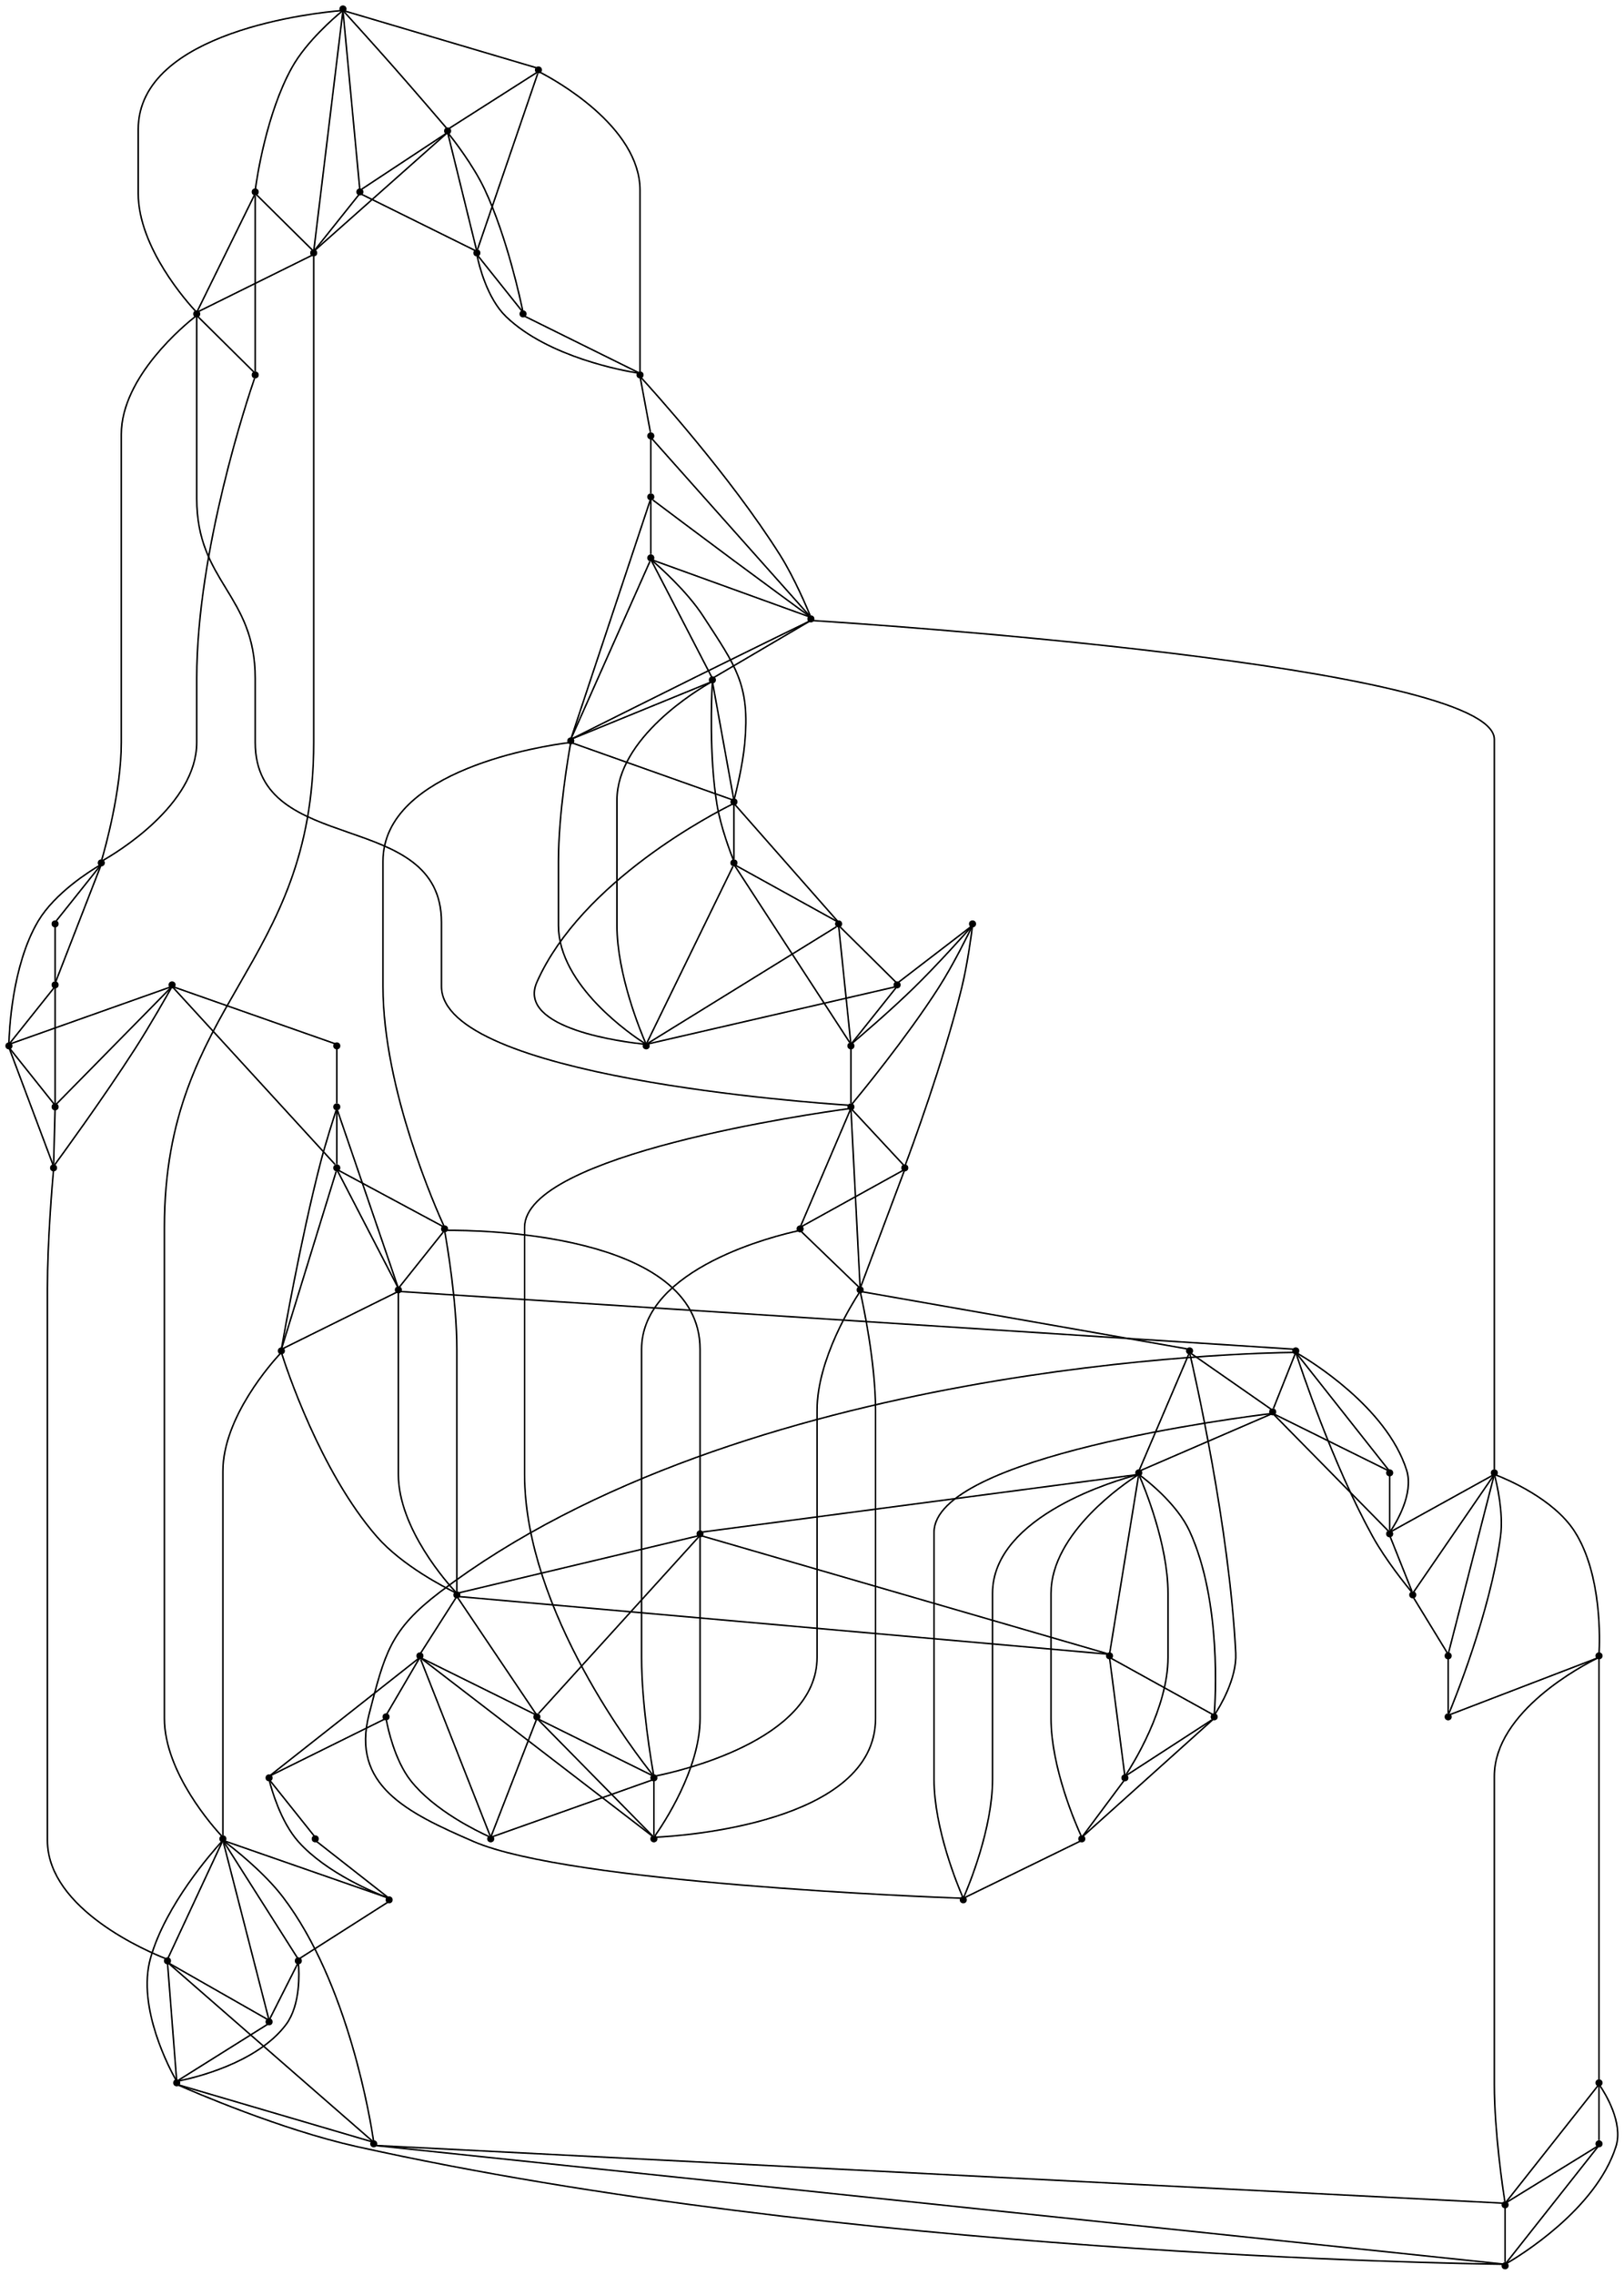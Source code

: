 graph {
  node [shape=point,comment="{\"directed\":false,\"doi\":\"10.1007/11618058_3\",\"figure\":\"5 (16)\"}"]

  v0 [pos="1220.9135401526164,1895.1460471520045"]
  v1 [pos="1217.6108602834302,1910.4606897403023"]
  v2 [pos="1226.6770939316862,1868.473111666165"]
  v3 [pos="1224.222515443314,1860.1730933556182"]
  v4 [pos="1217.4462254723837,1854.1794410118682"]
  v5 [pos="1211.2180187136628,1853.5126955081246"]
  v6 [pos="1201.1494140625,1855.5128048627794"]
  v7 [pos="1210.3261991279069,1937.137694236559"]
  v8 [pos="1179.685015443314,1947.1460929283717"]
  v9 [pos="1202.070453306686,1961.5751853355982"]
  v10 [pos="1175.4593250363373,1855.4669331281602"]
  v11 [pos="1196.8820085392442,1979.0919572879097"]
  v12 [pos="1187.628184047965,1866.7210847903511"]
  v13 [pos="1194.2440361555232,2002.9544145633004"]
  v14 [pos="1181.631254542151,1991.123194572252"]
  v15 [pos="1159.143754542151,1881.7106198041856"]
  v16 [pos="1182.8075445130814,2026.4231950808785"]
  v17 [pos="1178.0785383357559,2039.318969922187"]
  v18 [pos="1174.5142805232558,1901.1481236188831"]
  v19 [pos="1176.471934047965,1887.4044369428575"]
  v20 [pos="1169.2133130450582,2059.6586178510606"]
  v21 [pos="1155.6326262718023,2058.2825293907745"]
  v22 [pos="1150.397347383721,2060.2533609439156"]
  v23 [pos="1109.6490870276161,1924.6211320925972"]
  v24 [pos="1004.8191905886628,2003.3981910118682"]
  v25 [pos="1169.784288699128,1915.6710893679879"]
  v26 [pos="1167.7577988735466,1930.2961300580919"]
  v27 [pos="1162.3338799055232,1946.464851575019"]
  v28 [pos="1050.9131858648257,1827.9231340457218"]
  v29 [pos="1155.903520167151,1962.8648073245308"]
  v30 [pos="1162.5860147165697,2065.739753918769"]
  v31 [pos="1145.549586664244,1978.5418779422066"]
  v32 [pos="1153.8364598473836,2063.000292655748"]
  v33 [pos="1140.1006131904069,1994.450182792467"]
  v34 [pos="1148.616792332849,2042.2315230736356"]
  v35 [pos="1111.1952171148255,1916.283539013984"]
  v36 [pos="955.8402866097383,1886.7355933556178"]
  v37 [pos="1131.3885764898255,2009.727282401842"]
  v38 [pos="1129.5340343386629,2017.74196135692"]
  v39 [pos="1103.9042923328489,2047.6064633100452"]
  v40 [pos="1039.8340706758722,2072.419034517727"]
  v41 [pos="1125.1270167151163,1974.2564470340035"]
  v42 [pos="1120.766801417151,2023.7585336734078"]
  v43 [pos="1110.7847429142441,2031.3294043907742"]
  v44 [pos="1096.7331395348838,1959.757545666816"]
  v45 [pos="1084.6694903706396,2055.7606966067574"]
  v46 [pos="1081.9262763444767,1877.3336361616075"]
  v47 [pos="1089.1900799418604,1895.6627478966336"]
  v48 [pos="1059.856499818314,2042.2501833010933"]
  v49 [pos="1076.797161155523,1870.4033484825711"]
  v50 [pos="1062.769563045058,2073.2419282962105"]
  v51 [pos="1014.5501953124999,2029.1231742272003"]
  v52 [pos="1059.900265715843,1849.035703218899"]
  v53 [pos="1052.3196879542152,2079.108519431871"]
  v54 [pos="1048.0126498909883,1838.400263664049"]
  v55 [pos="1040.8404955486917,2087.6897762983263"]
  v56 [pos="1043.8264489462208,2083.133533673408"]
  v57 [pos="970.3898959847384,1893.4293698041859"]
  v58 [pos="1022.2099427688954,1825.63253549429"]
  v59 [pos="1033.8214662063954,2086.441861666165"]
  v60 [pos="1009.4679937318314,1825.2482047447784"]
  v61 [pos="1002.7125613190407,1822.9065210391304"]
  v62 [pos="1027.715129905523,2082.41481291942"]
  v63 [pos="1011.3631381722385,2052.4398119021675"]
  v64 [pos="1015.6878860828488,2064.9835855532906"]
  v65 [pos="982.9526480741279,1840.298202710273"]
  v66 [pos="989.4559297783429,2026.2940040001495"]
  v67 [pos="966.9048714571221,1997.4086076785347"]
  v68 [pos="974.4427166606105,1846.4877397586129"]
  v69 [pos="943.8505609556687,1969.646035707913"]
  v70 [pos="953.7201285428779,1984.3147864708521"]
  v71 [pos="950.7049554869186,1872.5418677696805"]
  v72 [pos="934.437363735465,1896.5647966433785"]
  v73 [pos="931.9556640625,1956.5440129011097"]
  v74 [pos="925.0428938045059,1916.6533421247423"]
  v75 [pos="927.8382040334302,1903.964800712389"]
  v76 [pos="926.1306027434593,1942.4294104942899"]
  v77 [pos="923.2560910247092,1929.1751812665882"]

  v0 -- v1 [id="-1",pos="1220.9135401526164,1895.1460471520045 1217.6108602834302,1910.4606897403023 1217.6108602834302,1910.4606897403023 1217.6108602834302,1910.4606897403023"]
  v77 -- v74 [id="-2",pos="923.2560910247092,1929.1751812665882 925.0428938045059,1916.6533421247423 925.0428938045059,1916.6533421247423 925.0428938045059,1916.6533421247423"]
  v74 -- v75 [id="-4",pos="925.0428938045059,1916.6533421247423 927.8382040334302,1903.964800712389 927.8382040334302,1903.964800712389 927.8382040334302,1903.964800712389"]
  v74 -- v72 [id="-8",pos="925.0428938045059,1916.6533421247423 934.437363735465,1896.5647966433785 934.437363735465,1896.5647966433785 934.437363735465,1896.5647966433785"]
  v77 -- v76 [id="-12",pos="923.2560910247092,1929.1751812665882 926.1306027434593,1942.4294104942899 926.1306027434593,1942.4294104942899 926.1306027434593,1942.4294104942899"]
  v76 -- v73 [id="-14",pos="926.1306027434593,1942.4294104942899 931.9556640625,1956.5440129011097 931.9556640625,1956.5440129011097 931.9556640625,1956.5440129011097"]
  v77 -- v69 [id="-17",pos="923.2560910247092,1929.1751812665882 943.8505609556687,1969.646035707913 943.8505609556687,1969.646035707913 943.8505609556687,1969.646035707913"]
  v75 -- v72 [id="-24",pos="927.8382040334302,1903.964800712389 934.437363735465,1896.5647966433785 934.437363735465,1896.5647966433785 934.437363735465,1896.5647966433785"]
  v74 -- v76 [id="-25",pos="925.0428938045059,1916.6533421247423 926.1306027434593,1942.4294104942899 926.1306027434593,1942.4294104942899 926.1306027434593,1942.4294104942899"]
  v74 -- v73 [id="-28",pos="925.0428938045059,1916.6533421247423 931.9556640625,1956.5440129011097 931.9556640625,1956.5440129011097 931.9556640625,1956.5440129011097"]
  v74 -- v36 [id="-32",pos="925.0428938045059,1916.6533421247423 955.8402866097383,1886.7355933556178 955.8402866097383,1886.7355933556178 955.8402866097383,1886.7355933556178"]
  v76 -- v69 [id="-45",pos="926.1306027434593,1942.4294104942899 943.8505609556687,1969.646035707913 943.8505609556687,1969.646035707913 943.8505609556687,1969.646035707913"]
  v69 -- v70 [id="-47",pos="943.8505609556687,1969.646035707913 953.7201285428779,1984.3147864708521 953.7201285428779,1984.3147864708521 953.7201285428779,1984.3147864708521"]
  v75 -- v76 [id="-51",pos="927.8382040334302,1903.964800712389 926.1306027434593,1942.4294104942899 926.1306027434593,1942.4294104942899 926.1306027434593,1942.4294104942899"]
  v72 -- v71 [id="-53",pos="934.437363735465,1896.5647966433785 950.7049554869186,1872.5418677696805 950.7049554869186,1872.5418677696805 950.7049554869186,1872.5418677696805"]
  v75 -- v36 [id="-55",pos="927.8382040334302,1903.964800712389 955.8402866097383,1886.7355933556178 955.8402866097383,1886.7355933556178 955.8402866097383,1886.7355933556178"]
  v73 -- v69 [id="-72",pos="931.9556640625,1956.5440129011097 943.8505609556687,1969.646035707913 943.8505609556687,1969.646035707913 943.8505609556687,1969.646035707913"]
  v70 -- v67 [id="-77",pos="953.7201285428779,1984.3147864708521 966.9048714571221,1997.4086076785347 966.9048714571221,1997.4086076785347 966.9048714571221,1997.4086076785347"]
  v72 -- v77 [id="-80",pos="934.437363735465,1896.5647966433785 923.2560910247092,1929.1751812665882 923.2560910247092,1929.1751812665882 923.2560910247092,1929.1751812665882"]
  v72 -- v36 [id="-83",pos="934.437363735465,1896.5647966433785 955.8402866097383,1886.7355933556178 955.8402866097383,1886.7355933556178 955.8402866097383,1886.7355933556178"]
  v72 -- v57 [id="-84",pos="934.437363735465,1896.5647966433785 970.3898959847384,1893.4293698041859 970.3898959847384,1893.4293698041859 970.3898959847384,1893.4293698041859"]
  v69 -- v24 [id="-100",pos="943.8505609556687,1969.646035707913 1004.8191905886628,2003.3981910118682 1004.8191905886628,2003.3981910118682 1004.8191905886628,2003.3981910118682"]
  v71 -- v68 [id="-107",pos="950.7049554869186,1872.5418677696805 974.4427166606105,1846.4877397586129 974.4427166606105,1846.4877397586129 974.4427166606105,1846.4877397586129"]
  v71 -- v36 [id="-109",pos="950.7049554869186,1872.5418677696805 955.8402866097383,1886.7355933556178 955.8402866097383,1886.7355933556178 955.8402866097383,1886.7355933556178"]
  v68 -- v65 [id="-111",pos="974.4427166606105,1846.4877397586129 982.9526480741279,1840.298202710273 982.9526480741279,1840.298202710273 982.9526480741279,1840.298202710273"]
  v71 -- v57 [id="-118",pos="950.7049554869186,1872.5418677696805 970.3898959847384,1893.4293698041859 970.3898959847384,1893.4293698041859 970.3898959847384,1893.4293698041859"]
  v67 -- v66 [id="-133",pos="966.9048714571221,1997.4086076785347 989.4559297783429,2026.2940040001495 989.4559297783429,2026.2940040001495 989.4559297783429,2026.2940040001495"]
  v70 -- v24 [id="-137",pos="953.7201285428779,1984.3147864708521 1004.8191905886628,2003.3981910118682 1004.8191905886628,2003.3981910118682 1004.8191905886628,2003.3981910118682"]
  v36 -- v57 [id="-139",pos="955.8402866097383,1886.7355933556178 970.3898959847384,1893.4293698041859 970.3898959847384,1893.4293698041859 970.3898959847384,1893.4293698041859"]
  v36 -- v15 [id="-140",pos="955.8402866097383,1886.7355933556178 1159.143754542151,1881.7106198041856 1159.143754542151,1881.7106198041856 1159.143754542151,1881.7106198041856"]
  v67 -- v51 [id="-159",pos="966.9048714571221,1997.4086076785347 1014.5501953124999,2029.1231742272003 1014.5501953124999,2029.1231742272003 1014.5501953124999,2029.1231742272003"]
  v67 -- v24 [id="-161",pos="966.9048714571221,1997.4086076785347 1004.8191905886628,2003.3981910118682 1004.8191905886628,2003.3981910118682 1004.8191905886628,2003.3981910118682"]
  v57 -- v68 [id="-163",pos="970.3898959847384,1893.4293698041859 974.4427166606105,1846.4877397586129 974.4427166606105,1846.4877397586129 974.4427166606105,1846.4877397586129"]
  v57 -- v65 [id="-164",pos="970.3898959847384,1893.4293698041859 982.9526480741279,1840.298202710273 982.9526480741279,1840.298202710273 982.9526480741279,1840.298202710273"]
  v57 -- v48 [id="-168",pos="970.3898959847384,1893.4293698041859 1059.856499818314,2042.2501833010933 1059.856499818314,2042.2501833010933 1059.856499818314,2042.2501833010933"]
  v65 -- v61 [id="-174",pos="982.9526480741279,1840.298202710273 1002.7125613190407,1822.9065210391304 1002.7125613190407,1822.9065210391304 1002.7125613190407,1822.9065210391304"]
  v65 -- v60 [id="-177",pos="982.9526480741279,1840.298202710273 1009.4679937318314,1825.2482047447784 1009.4679937318314,1825.2482047447784 1009.4679937318314,1825.2482047447784"]
  v65 -- v58 [id="-190",pos="982.9526480741279,1840.298202710273 1022.2099427688954,1825.63253549429 1022.2099427688954,1825.63253549429 1022.2099427688954,1825.63253549429"]
  v66 -- v24 [id="-199",pos="989.4559297783429,2026.2940040001495 1004.8191905886628,2003.3981910118682 1004.8191905886628,2003.3981910118682 1004.8191905886628,2003.3981910118682"]
  v66 -- v64 [id="-203",pos="989.4559297783429,2026.2940040001495 1015.6878860828488,2064.9835855532906 1015.6878860828488,2064.9835855532906 1015.6878860828488,2064.9835855532906"]
  v66 -- v63 [id="-204",pos="989.4559297783429,2026.2940040001495 1011.3631381722385,2052.4398119021675 1011.3631381722385,2052.4398119021675 1011.3631381722385,2052.4398119021675"]
  v66 -- v51 [id="-206",pos="989.4559297783429,2026.2940040001495 1014.5501953124999,2029.1231742272003 1014.5501953124999,2029.1231742272003 1014.5501953124999,2029.1231742272003"]
  v61 -- v60 [id="-224",pos="1002.7125613190407,1822.9065210391304 1009.4679937318314,1825.2482047447784 1009.4679937318314,1825.2482047447784 1009.4679937318314,1825.2482047447784"]
  v60 -- v58 [id="-226",pos="1009.4679937318314,1825.2482047447784 1022.2099427688954,1825.63253549429 1022.2099427688954,1825.63253549429 1022.2099427688954,1825.63253549429"]
  v58 -- v28 [id="-227",pos="1022.2099427688954,1825.63253549429 1050.9131858648257,1827.9231340457218 1050.9131858648257,1827.9231340457218 1050.9131858648257,1827.9231340457218"]
  v24 -- v63 [id="-231",pos="1004.8191905886628,2003.3981910118682 1011.3631381722385,2052.4398119021675 1011.3631381722385,2052.4398119021675 1011.3631381722385,2052.4398119021675"]
  v24 -- v51 [id="-232",pos="1004.8191905886628,2003.3981910118682 1014.5501953124999,2029.1231742272003 1014.5501953124999,2029.1231742272003 1014.5501953124999,2029.1231742272003"]
  v24 -- v8 [id="-233",pos="1004.8191905886628,2003.3981910118682 1179.685015443314,1947.1460929283717 1179.685015443314,1947.1460929283717 1179.685015443314,1947.1460929283717"]
  v63 -- v51 [id="-245",pos="1011.3631381722385,2052.4398119021675 1014.5501953124999,2029.1231742272003 1014.5501953124999,2029.1231742272003 1014.5501953124999,2029.1231742272003"]
  v60 -- v54 [id="-250",pos="1009.4679937318314,1825.2482047447784 1048.0126498909883,1838.400263664049 1048.0126498909883,1838.400263664049 1048.0126498909883,1838.400263664049"]
  v63 -- v64 [id="-257",pos="1011.3631381722385,2052.4398119021675 1015.6878860828488,2064.9835855532906 1015.6878860828488,2064.9835855532906 1015.6878860828488,2064.9835855532906"]
  v63 -- v62 [id="-260",pos="1011.3631381722385,2052.4398119021675 1027.715129905523,2082.41481291942 1027.715129905523,2082.41481291942 1027.715129905523,2082.41481291942"]
  v63 -- v40 [id="-264",pos="1011.3631381722385,2052.4398119021675 1039.8340706758722,2072.419034517727 1039.8340706758722,2072.419034517727 1039.8340706758722,2072.419034517727"]
  v51 -- v64 [id="-273",pos="1014.5501953124999,2029.1231742272003 1015.6878860828488,2064.9835855532906 1015.6878860828488,2064.9835855532906 1015.6878860828488,2064.9835855532906"]
  v51 -- v44 [id="-277",pos="1014.5501953124999,2029.1231742272003 1096.7331395348838,1959.757545666816 1096.7331395348838,1959.757545666816 1096.7331395348838,1959.757545666816"]
  v51 -- v40 [id="-278",pos="1014.5501953124999,2029.1231742272003 1039.8340706758722,2072.419034517727 1039.8340706758722,2072.419034517727 1039.8340706758722,2072.419034517727"]
  v64 -- v62 [id="-283",pos="1015.6878860828488,2064.9835855532906 1027.715129905523,2082.41481291942 1027.715129905523,2082.41481291942 1027.715129905523,2082.41481291942"]
  v64 -- v59 [id="-284",pos="1015.6878860828488,2064.9835855532906 1033.8214662063954,2086.441861666165 1033.8214662063954,2086.441861666165 1033.8214662063954,2086.441861666165"]
  v64 -- v40 [id="-286",pos="1015.6878860828488,2064.9835855532906 1039.8340706758722,2072.419034517727 1039.8340706758722,2072.419034517727 1039.8340706758722,2072.419034517727"]
  v58 -- v54 [id="-296",pos="1022.2099427688954,1825.63253549429 1048.0126498909883,1838.400263664049 1048.0126498909883,1838.400263664049 1048.0126498909883,1838.400263664049"]
  v54 -- v52 [id="-297",pos="1048.0126498909883,1838.400263664049 1059.900265715843,1849.035703218899 1059.900265715843,1849.035703218899 1059.900265715843,1849.035703218899"]
  v62 -- v40 [id="-306",pos="1027.715129905523,2082.41481291942 1039.8340706758722,2072.419034517727 1039.8340706758722,2072.419034517727 1039.8340706758722,2072.419034517727"]
  v62 -- v59 [id="-310",pos="1027.715129905523,2082.41481291942 1033.8214662063954,2086.441861666165 1033.8214662063954,2086.441861666165 1033.8214662063954,2086.441861666165"]
  v59 -- v55 [id="-313",pos="1033.8214662063954,2086.441861666165 1040.8404955486917,2087.6897762983263 1040.8404955486917,2087.6897762983263 1040.8404955486917,2087.6897762983263"]
  v62 -- v56 [id="-314",pos="1027.715129905523,2082.41481291942 1043.8264489462208,2083.133533673408 1043.8264489462208,2083.133533673408 1043.8264489462208,2083.133533673408"]
  v59 -- v40 [id="-320",pos="1033.8214662063954,2086.441861666165 1039.8340706758722,2072.419034517727 1039.8340706758722,2072.419034517727 1039.8340706758722,2072.419034517727"]
  v59 -- v56 [id="-322",pos="1033.8214662063954,2086.441861666165 1043.8264489462208,2083.133533673408 1043.8264489462208,2083.133533673408 1043.8264489462208,2083.133533673408"]
  v56 -- v53 [id="-323",pos="1043.8264489462208,2083.133533673408 1052.3196879542152,2079.108519431871 1052.3196879542152,2079.108519431871 1052.3196879542152,2079.108519431871"]
  v55 -- v40 [id="-345",pos="1040.8404955486917,2087.6897762983263 1039.8340706758722,2072.419034517727 1039.8340706758722,2072.419034517727 1039.8340706758722,2072.419034517727"]
  v55 -- v56 [id="-348",pos="1040.8404955486917,2087.6897762983263 1043.8264489462208,2083.133533673408 1043.8264489462208,2083.133533673408 1043.8264489462208,2083.133533673408"]
  v53 -- v50 [id="-358",pos="1052.3196879542152,2079.108519431871 1062.769563045058,2073.2419282962105 1062.769563045058,2073.2419282962105 1062.769563045058,2073.2419282962105"]
  v56 -- v48 [id="-363",pos="1043.8264489462208,2083.133533673408 1059.856499818314,2042.2501833010933 1059.856499818314,2042.2501833010933 1059.856499818314,2042.2501833010933"]
  v54 -- v28 [id="-374",pos="1048.0126498909883,1838.400263664049 1050.9131858648257,1827.9231340457218 1050.9131858648257,1827.9231340457218 1050.9131858648257,1827.9231340457218"]
  v52 -- v49 [id="-389",pos="1059.900265715843,1849.035703218899 1076.797161155523,1870.4033484825711 1076.797161155523,1870.4033484825711 1076.797161155523,1870.4033484825711"]
  v49 -- v46 [id="-390",pos="1076.797161155523,1870.4033484825711 1081.9262763444767,1877.3336361616075 1081.9262763444767,1877.3336361616075 1081.9262763444767,1877.3336361616075"]
  v28 -- v52 [id="-405",pos="1050.9131858648257,1827.9231340457218 1059.900265715843,1849.035703218899 1059.900265715843,1849.035703218899 1059.900265715843,1849.035703218899"]
  v53 -- v48 [id="-406",pos="1052.3196879542152,2079.108519431871 1059.856499818314,2042.2501833010933 1059.856499818314,2042.2501833010933 1059.856499818314,2042.2501833010933"]
  v28 -- v10 [id="-408",pos="1050.9131858648257,1827.9231340457218 1175.4593250363373,1855.4669331281602 1175.4593250363373,1855.4669331281602 1175.4593250363373,1855.4669331281602"]
  v50 -- v45 [id="-411",pos="1062.769563045058,2073.2419282962105 1084.6694903706396,2055.7606966067574 1084.6694903706396,2055.7606966067574 1084.6694903706396,2055.7606966067574"]
  v52 -- v58 [id="-415",pos="1059.900265715843,1849.035703218899 1022.2099427688954,1825.63253549429 1022.2099427688954,1825.63253549429 1022.2099427688954,1825.63253549429"]
  v48 -- v50 [id="-428",pos="1059.856499818314,2042.2501833010933 1062.769563045058,2073.2419282962105 1062.769563045058,2073.2419282962105 1062.769563045058,2073.2419282962105"]
  v52 -- v47 [id="-438",pos="1059.900265715843,1849.035703218899 1089.1900799418604,1895.6627478966336 1089.1900799418604,1895.6627478966336 1089.1900799418604,1895.6627478966336"]
  v53 -- v55 [id="-440",pos="1052.3196879542152,2079.108519431871 1040.8404955486917,2087.6897762983263 1040.8404955486917,2087.6897762983263 1040.8404955486917,2087.6897762983263"]
  v48 -- v43 [id="-445",pos="1059.856499818314,2042.2501833010933 1110.7847429142441,2031.3294043907742 1110.7847429142441,2031.3294043907742 1110.7847429142441,2031.3294043907742"]
  v48 -- v45 [id="-446",pos="1059.856499818314,2042.2501833010933 1084.6694903706396,2055.7606966067574 1084.6694903706396,2055.7606966067574 1084.6694903706396,2055.7606966067574"]
  v48 -- v39 [id="-449",pos="1059.856499818314,2042.2501833010933 1103.9042923328489,2047.6064633100452 1103.9042923328489,2047.6064633100452 1103.9042923328489,2047.6064633100452"]
  v50 -- v39 [id="-453",pos="1062.769563045058,2073.2419282962105 1103.9042923328489,2047.6064633100452 1103.9042923328489,2047.6064633100452 1103.9042923328489,2047.6064633100452"]
  v46 -- v47 [id="-465",pos="1081.9262763444767,1877.3336361616075 1089.1900799418604,1895.6627478966336 1089.1900799418604,1895.6627478966336 1089.1900799418604,1895.6627478966336"]
  v46 -- v23 [id="-467",pos="1081.9262763444767,1877.3336361616075 1109.6490870276161,1924.6211320925972 1109.6490870276161,1924.6211320925972 1109.6490870276161,1924.6211320925972"]
  v46 -- v35 [id="-490",pos="1081.9262763444767,1877.3336361616075 1111.1952171148255,1916.283539013984 1111.1952171148255,1916.283539013984 1111.1952171148255,1916.283539013984"]
  v45 -- v43 [id="-491",pos="1084.6694903706396,2055.7606966067574 1110.7847429142441,2031.3294043907742 1110.7847429142441,2031.3294043907742 1110.7847429142441,2031.3294043907742"]
  v43 -- v42 [id="-493",pos="1110.7847429142441,2031.3294043907742 1120.766801417151,2023.7585336734078 1120.766801417151,2023.7585336734078 1120.766801417151,2023.7585336734078"]
  v45 -- v39 [id="-494",pos="1084.6694903706396,2055.7606966067574 1103.9042923328489,2047.6064633100452 1103.9042923328489,2047.6064633100452 1103.9042923328489,2047.6064633100452"]
  v47 -- v44 [id="-506",pos="1089.1900799418604,1895.6627478966336 1096.7331395348838,1959.757545666816 1096.7331395348838,1959.757545666816 1096.7331395348838,1959.757545666816"]
  v47 -- v23 [id="-509",pos="1089.1900799418604,1895.6627478966336 1109.6490870276161,1924.6211320925972 1109.6490870276161,1924.6211320925972 1109.6490870276161,1924.6211320925972"]
  v47 -- v35 [id="-510",pos="1089.1900799418604,1895.6627478966336 1111.1952171148255,1916.283539013984 1111.1952171148255,1916.283539013984 1111.1952171148255,1916.283539013984"]
  v44 -- v23 [id="-514",pos="1096.7331395348838,1959.757545666816 1109.6490870276161,1924.6211320925972 1109.6490870276161,1924.6211320925972 1109.6490870276161,1924.6211320925972"]
  v23 -- v35 [id="-515",pos="1109.6490870276161,1924.6211320925972 1111.1952171148255,1916.283539013984 1111.1952171148255,1916.283539013984 1111.1952171148255,1916.283539013984"]
  v44 -- v38 [id="-521",pos="1096.7331395348838,1959.757545666816 1129.5340343386629,2017.74196135692 1129.5340343386629,2017.74196135692 1129.5340343386629,2017.74196135692"]
  v44 -- v41 [id="-523",pos="1096.7331395348838,1959.757545666816 1125.1270167151163,1974.2564470340035 1125.1270167151163,1974.2564470340035 1125.1270167151163,1974.2564470340035"]
  v39 -- v43 [id="-530",pos="1103.9042923328489,2047.6064633100452 1110.7847429142441,2031.3294043907742 1110.7847429142441,2031.3294043907742 1110.7847429142441,2031.3294043907742"]
  v39 -- v42 [id="-531",pos="1103.9042923328489,2047.6064633100452 1120.766801417151,2023.7585336734078 1120.766801417151,2023.7585336734078 1120.766801417151,2023.7585336734078"]
  v42 -- v37 [id="-533",pos="1120.766801417151,2023.7585336734078 1131.3885764898255,2009.727282401842 1131.3885764898255,2009.727282401842 1131.3885764898255,2009.727282401842"]
  v39 -- v22 [id="-538",pos="1103.9042923328489,2047.6064633100452 1150.397347383721,2060.2533609439156 1150.397347383721,2060.2533609439156 1150.397347383721,2060.2533609439156"]
  v22 -- v32 [id="-539",pos="1150.397347383721,2060.2533609439156 1153.8364598473836,2063.000292655748 1153.8364598473836,2063.000292655748 1153.8364598473836,2063.000292655748"]
  v23 -- v41 [id="-565",pos="1109.6490870276161,1924.6211320925972 1125.1270167151163,1974.2564470340035 1125.1270167151163,1974.2564470340035 1125.1270167151163,1974.2564470340035"]
  v23 -- v14 [id="-571",pos="1109.6490870276161,1924.6211320925972 1181.631254542151,1991.123194572252 1181.631254542151,1991.123194572252 1181.631254542151,1991.123194572252"]
  v43 -- v33 [id="-572",pos="1110.7847429142441,2031.3294043907742 1140.1006131904069,1994.450182792467 1140.1006131904069,1994.450182792467 1140.1006131904069,1994.450182792467"]
  v35 -- v41 [id="-575",pos="1111.1952171148255,1916.283539013984 1125.1270167151163,1974.2564470340035 1125.1270167151163,1974.2564470340035 1125.1270167151163,1974.2564470340035"]
  v42 -- v38 [id="-578",pos="1120.766801417151,2023.7585336734078 1129.5340343386629,2017.74196135692 1129.5340343386629,2017.74196135692 1129.5340343386629,2017.74196135692"]
  v35 -- v15 [id="-581",pos="1111.1952171148255,1916.283539013984 1159.143754542151,1881.7106198041856 1159.143754542151,1881.7106198041856 1159.143754542151,1881.7106198041856"]
  v42 -- v31 [id="-592",pos="1120.766801417151,2023.7585336734078 1145.549586664244,1978.5418779422066 1145.549586664244,1978.5418779422066 1145.549586664244,1978.5418779422066"]
  v37 -- v33 [id="-594",pos="1131.3885764898255,2009.727282401842 1140.1006131904069,1994.450182792467 1140.1006131904069,1994.450182792467 1140.1006131904069,1994.450182792467"]
  v41 -- v37 [id="-607",pos="1125.1270167151163,1974.2564470340035 1131.3885764898255,2009.727282401842 1131.3885764898255,2009.727282401842 1131.3885764898255,2009.727282401842"]
  v37 -- v38 [id="-608",pos="1131.3885764898255,2009.727282401842 1129.5340343386629,2017.74196135692 1129.5340343386629,2017.74196135692 1129.5340343386629,2017.74196135692"]
  v41 -- v34 [id="-609",pos="1125.1270167151163,1974.2564470340035 1148.616792332849,2042.2315230736356 1148.616792332849,2042.2315230736356 1148.616792332849,2042.2315230736356"]
  v41 -- v31 [id="-611",pos="1125.1270167151163,1974.2564470340035 1145.549586664244,1978.5418779422066 1145.549586664244,1978.5418779422066 1145.549586664244,1978.5418779422066"]
  v38 -- v41 [id="-616",pos="1129.5340343386629,2017.74196135692 1125.1270167151163,1974.2564470340035 1125.1270167151163,1974.2564470340035 1125.1270167151163,1974.2564470340035"]
  v38 -- v34 [id="-629",pos="1129.5340343386629,2017.74196135692 1148.616792332849,2042.2315230736356 1148.616792332849,2042.2315230736356 1148.616792332849,2042.2315230736356"]
  v34 -- v21 [id="-630",pos="1148.616792332849,2042.2315230736356 1155.6326262718023,2058.2825293907745 1155.6326262718023,2058.2825293907745 1155.6326262718023,2058.2825293907745"]
  v33 -- v31 [id="-633",pos="1140.1006131904069,1994.450182792467 1145.549586664244,1978.5418779422066 1145.549586664244,1978.5418779422066 1145.549586664244,1978.5418779422066"]
  v31 -- v29 [id="-636",pos="1145.549586664244,1978.5418779422066 1155.903520167151,1962.8648073245308 1155.903520167151,1962.8648073245308 1155.903520167151,1962.8648073245308"]
  v37 -- v43 [id="-645",pos="1131.3885764898255,2009.727282401842 1110.7847429142441,2031.3294043907742 1110.7847429142441,2031.3294043907742 1110.7847429142441,2031.3294043907742"]
  v29 -- v27 [id="-652",pos="1155.903520167151,1962.8648073245308 1162.3338799055232,1946.464851575019 1162.3338799055232,1946.464851575019 1162.3338799055232,1946.464851575019"]
  v31 -- v37 [id="-663",pos="1145.549586664244,1978.5418779422066 1131.3885764898255,2009.727282401842 1131.3885764898255,2009.727282401842 1131.3885764898255,2009.727282401842"]
  v31 -- v27 [id="-668",pos="1145.549586664244,1978.5418779422066 1162.3338799055232,1946.464851575019 1162.3338799055232,1946.464851575019 1162.3338799055232,1946.464851575019"]
  v27 -- v26 [id="-669",pos="1162.3338799055232,1946.464851575019 1167.7577988735466,1930.2961300580919 1167.7577988735466,1930.2961300580919 1167.7577988735466,1930.2961300580919"]
  v34 -- v32 [id="-685",pos="1148.616792332849,2042.2315230736356 1153.8364598473836,2063.000292655748 1153.8364598473836,2063.000292655748 1153.8364598473836,2063.000292655748"]
  v34 -- v30 [id="-687",pos="1148.616792332849,2042.2315230736356 1162.5860147165697,2065.739753918769 1162.5860147165697,2065.739753918769 1162.5860147165697,2065.739753918769"]
  v22 -- v16 [id="-688",pos="1150.397347383721,2060.2533609439156 1182.8075445130814,2026.4231950808785 1182.8075445130814,2026.4231950808785 1182.8075445130814,2026.4231950808785"]
  v22 -- v21 [id="-689",pos="1150.397347383721,2060.2533609439156 1155.6326262718023,2058.2825293907745 1155.6326262718023,2058.2825293907745 1155.6326262718023,2058.2825293907745"]
  v21 -- v17 [id="-690",pos="1155.6326262718023,2058.2825293907745 1178.0785383357559,2039.318969922187 1178.0785383357559,2039.318969922187 1178.0785383357559,2039.318969922187"]
  v21 -- v20 [id="-698",pos="1155.6326262718023,2058.2825293907745 1169.2133130450582,2059.6586178510606 1169.2133130450582,2059.6586178510606 1169.2133130450582,2059.6586178510606"]
  v32 -- v30 [id="-700",pos="1153.8364598473836,2063.000292655748 1162.5860147165697,2065.739753918769 1162.5860147165697,2065.739753918769 1162.5860147165697,2065.739753918769"]
  v32 -- v21 [id="-702",pos="1153.8364598473836,2063.000292655748 1155.6326262718023,2058.2825293907745 1155.6326262718023,2058.2825293907745 1155.6326262718023,2058.2825293907745"]
  v21 -- v38 [id="-703",pos="1155.6326262718023,2058.2825293907745 1129.5340343386629,2017.74196135692 1129.5340343386629,2017.74196135692 1129.5340343386629,2017.74196135692"]
  v29 -- v33 [id="-717",pos="1155.903520167151,1962.8648073245308 1140.1006131904069,1994.450182792467 1140.1006131904069,1994.450182792467 1140.1006131904069,1994.450182792467"]
  v32 -- v20 [id="-719",pos="1153.8364598473836,2063.000292655748 1169.2133130450582,2059.6586178510606 1169.2133130450582,2059.6586178510606 1169.2133130450582,2059.6586178510606"]
  v27 -- v25 [id="-725",pos="1162.3338799055232,1946.464851575019 1169.784288699128,1915.6710893679879 1169.784288699128,1915.6710893679879 1169.784288699128,1915.6710893679879"]
  v21 -- v30 [id="-736",pos="1155.6326262718023,2058.2825293907745 1162.5860147165697,2065.739753918769 1162.5860147165697,2065.739753918769 1162.5860147165697,2065.739753918769"]
  v15 -- v10 [id="-740",pos="1159.143754542151,1881.7106198041856 1175.4593250363373,1855.4669331281602 1175.4593250363373,1855.4669331281602 1175.4593250363373,1855.4669331281602"]
  v15 -- v25 [id="-742",pos="1159.143754542151,1881.7106198041856 1169.784288699128,1915.6710893679879 1169.784288699128,1915.6710893679879 1169.784288699128,1915.6710893679879"]
  v15 -- v6 [id="-745",pos="1159.143754542151,1881.7106198041856 1201.1494140625,1855.5128048627794 1201.1494140625,1855.5128048627794 1201.1494140625,1855.5128048627794"]
  v15 -- v18 [id="-746",pos="1159.143754542151,1881.7106198041856 1174.5142805232558,1901.1481236188831 1174.5142805232558,1901.1481236188831 1174.5142805232558,1901.1481236188831"]
  v15 -- v12 [id="-747",pos="1159.143754542151,1881.7106198041856 1187.628184047965,1866.7210847903511 1187.628184047965,1866.7210847903511 1187.628184047965,1866.7210847903511"]
  v15 -- v19 [id="-755",pos="1159.143754542151,1881.7106198041856 1176.471934047965,1887.4044369428575 1176.471934047965,1887.4044369428575 1176.471934047965,1887.4044369428575"]
  v26 -- v25 [id="-768",pos="1167.7577988735466,1930.2961300580919 1169.784288699128,1915.6710893679879 1169.784288699128,1915.6710893679879 1169.784288699128,1915.6710893679879"]
  v25 -- v18 [id="-771",pos="1169.784288699128,1915.6710893679879 1174.5142805232558,1901.1481236188831 1174.5142805232558,1901.1481236188831 1174.5142805232558,1901.1481236188831"]
  v30 -- v20 [id="-783",pos="1162.5860147165697,2065.739753918769 1169.2133130450582,2059.6586178510606 1169.2133130450582,2059.6586178510606 1169.2133130450582,2059.6586178510606"]
  v20 -- v17 [id="-789",pos="1169.2133130450582,2059.6586178510606 1178.0785383357559,2039.318969922187 1178.0785383357559,2039.318969922187 1178.0785383357559,2039.318969922187"]
  v18 -- v19 [id="-808",pos="1174.5142805232558,1901.1481236188831 1176.471934047965,1887.4044369428575 1176.471934047965,1887.4044369428575 1176.471934047965,1887.4044369428575"]
  v17 -- v16 [id="-819",pos="1178.0785383357559,2039.318969922187 1182.8075445130814,2026.4231950808785 1182.8075445130814,2026.4231950808785 1182.8075445130814,2026.4231950808785"]
  v18 -- v12 [id="-852",pos="1174.5142805232558,1901.1481236188831 1187.628184047965,1866.7210847903511 1187.628184047965,1866.7210847903511 1187.628184047965,1866.7210847903511"]
  v10 -- v19 [id="-860",pos="1175.4593250363373,1855.4669331281602 1176.471934047965,1887.4044369428575 1176.471934047965,1887.4044369428575 1176.471934047965,1887.4044369428575"]
  v19 -- v12 [id="-875",pos="1176.471934047965,1887.4044369428575 1187.628184047965,1866.7210847903511 1187.628184047965,1866.7210847903511 1187.628184047965,1866.7210847903511"]
  v10 -- v12 [id="-876",pos="1175.4593250363373,1855.4669331281602 1187.628184047965,1866.7210847903511 1187.628184047965,1866.7210847903511 1187.628184047965,1866.7210847903511"]
  v10 -- v6 [id="-877",pos="1175.4593250363373,1855.4669331281602 1201.1494140625,1855.5128048627794 1201.1494140625,1855.5128048627794 1201.1494140625,1855.5128048627794"]
  v6 -- v5 [id="-878",pos="1201.1494140625,1855.5128048627794 1211.2180187136628,1853.5126955081246 1211.2180187136628,1853.5126955081246 1211.2180187136628,1853.5126955081246"]
  v5 -- v4 [id="-881",pos="1211.2180187136628,1853.5126955081246 1217.4462254723837,1854.1794410118682 1217.4462254723837,1854.1794410118682 1217.4462254723837,1854.1794410118682"]
  v17 -- v14 [id="-891",pos="1178.0785383357559,2039.318969922187 1181.631254542151,1991.123194572252 1181.631254542151,1991.123194572252 1181.631254542151,1991.123194572252"]
  v16 -- v13 [id="-895",pos="1182.8075445130814,2026.4231950808785 1194.2440361555232,2002.9544145633004 1194.2440361555232,2002.9544145633004 1194.2440361555232,2002.9544145633004"]
  v8 -- v0 [id="-902",pos="1179.685015443314,1947.1460929283717 1220.9135401526164,1895.1460471520045 1220.9135401526164,1895.1460471520045 1220.9135401526164,1895.1460471520045"]
  v8 -- v1 [id="-903",pos="1179.685015443314,1947.1460929283717 1217.6108602834302,1910.4606897403023 1217.6108602834302,1910.4606897403023 1217.6108602834302,1910.4606897403023"]
  v8 -- v11 [id="-904",pos="1179.685015443314,1947.1460929283717 1196.8820085392442,1979.0919572879097 1196.8820085392442,1979.0919572879097 1196.8820085392442,1979.0919572879097"]
  v8 -- v7 [id="-911",pos="1179.685015443314,1947.1460929283717 1210.3261991279069,1937.137694236559 1210.3261991279069,1937.137694236559 1210.3261991279069,1937.137694236559"]
  v8 -- v9 [id="-912",pos="1179.685015443314,1947.1460929283717 1202.070453306686,1961.5751853355982 1202.070453306686,1961.5751853355982 1202.070453306686,1961.5751853355982"]
  v16 -- v21 [id="-916",pos="1182.8075445130814,2026.4231950808785 1155.6326262718023,2058.2825293907745 1155.6326262718023,2058.2825293907745 1155.6326262718023,2058.2825293907745"]
  v14 -- v16 [id="-919",pos="1181.631254542151,1991.123194572252 1182.8075445130814,2026.4231950808785 1182.8075445130814,2026.4231950808785 1182.8075445130814,2026.4231950808785"]
  v14 -- v9 [id="-921",pos="1181.631254542151,1991.123194572252 1202.070453306686,1961.5751853355982 1202.070453306686,1961.5751853355982 1202.070453306686,1961.5751853355982"]
  v14 -- v11 [id="-926",pos="1181.631254542151,1991.123194572252 1196.8820085392442,1979.0919572879097 1196.8820085392442,1979.0919572879097 1196.8820085392442,1979.0919572879097"]
  v16 -- v11 [id="-927",pos="1182.8075445130814,2026.4231950808785 1196.8820085392442,1979.0919572879097 1196.8820085392442,1979.0919572879097 1196.8820085392442,1979.0919572879097"]
  v14 -- v13 [id="-931",pos="1181.631254542151,1991.123194572252 1194.2440361555232,2002.9544145633004 1194.2440361555232,2002.9544145633004 1194.2440361555232,2002.9544145633004"]
  v12 -- v6 [id="-943",pos="1187.628184047965,1866.7210847903511 1201.1494140625,1855.5128048627794 1201.1494140625,1855.5128048627794 1201.1494140625,1855.5128048627794"]
  v12 -- v5 [id="-944",pos="1187.628184047965,1866.7210847903511 1211.2180187136628,1853.5126955081246 1211.2180187136628,1853.5126955081246 1211.2180187136628,1853.5126955081246"]
  v13 -- v11 [id="-954",pos="1194.2440361555232,2002.9544145633004 1196.8820085392442,1979.0919572879097 1196.8820085392442,1979.0919572879097 1196.8820085392442,1979.0919572879097"]
  v11 -- v9 [id="-956",pos="1196.8820085392442,1979.0919572879097 1202.070453306686,1961.5751853355982 1202.070453306686,1961.5751853355982 1202.070453306686,1961.5751853355982"]
  v9 -- v7 [id="-968",pos="1202.070453306686,1961.5751853355982 1210.3261991279069,1937.137694236559 1210.3261991279069,1937.137694236559 1210.3261991279069,1937.137694236559"]
  v7 -- v1 [id="-989",pos="1210.3261991279069,1937.137694236559 1217.6108602834302,1910.4606897403023 1217.6108602834302,1910.4606897403023 1217.6108602834302,1910.4606897403023"]
  v6 -- v3 [id="-998",pos="1201.1494140625,1855.5128048627794 1224.222515443314,1860.1730933556182 1224.222515443314,1860.1730933556182 1224.222515443314,1860.1730933556182"]
  v5 -- v2 [id="-1021",pos="1211.2180187136628,1853.5126955081246 1226.6770939316862,1868.473111666165 1226.6770939316862,1868.473111666165 1226.6770939316862,1868.473111666165"]
  v4 -- v3 [id="-1023",pos="1217.4462254723837,1854.1794410118682 1224.222515443314,1860.1730933556182 1224.222515443314,1860.1730933556182 1224.222515443314,1860.1730933556182"]
  v0 -- v2 [id="-1043",pos="1220.9135401526164,1895.1460471520045 1226.6770939316862,1868.473111666165 1226.6770939316862,1868.473111666165 1226.6770939316862,1868.473111666165"]
  v3 -- v2 [id="-1054",pos="1224.222515443314,1860.1730933556182 1226.6770939316862,1868.473111666165 1226.6770939316862,1868.473111666165 1226.6770939316862,1868.473111666165"]
  v0 -- v3 [id="-1062",pos="1220.9135401526164,1895.1460471520045 1224.222515443314,1860.1730933556182 1224.222515443314,1860.1730933556182 1224.222515443314,1860.1730933556182"]
  v3 -- v5 [id="-1070",pos="1224.222515443314,1860.1730933556182 1211.2180187136628,1853.5126955081246 1211.2180187136628,1853.5126955081246 1211.2180187136628,1853.5126955081246"]
  v2 -- v4 [id="-1081",pos="1226.6770939316862,1868.473111666165 1217.4462254723837,1854.1794410118682 1217.4462254723837,1854.1794410118682 1217.4462254723837,1854.1794410118682"]
}